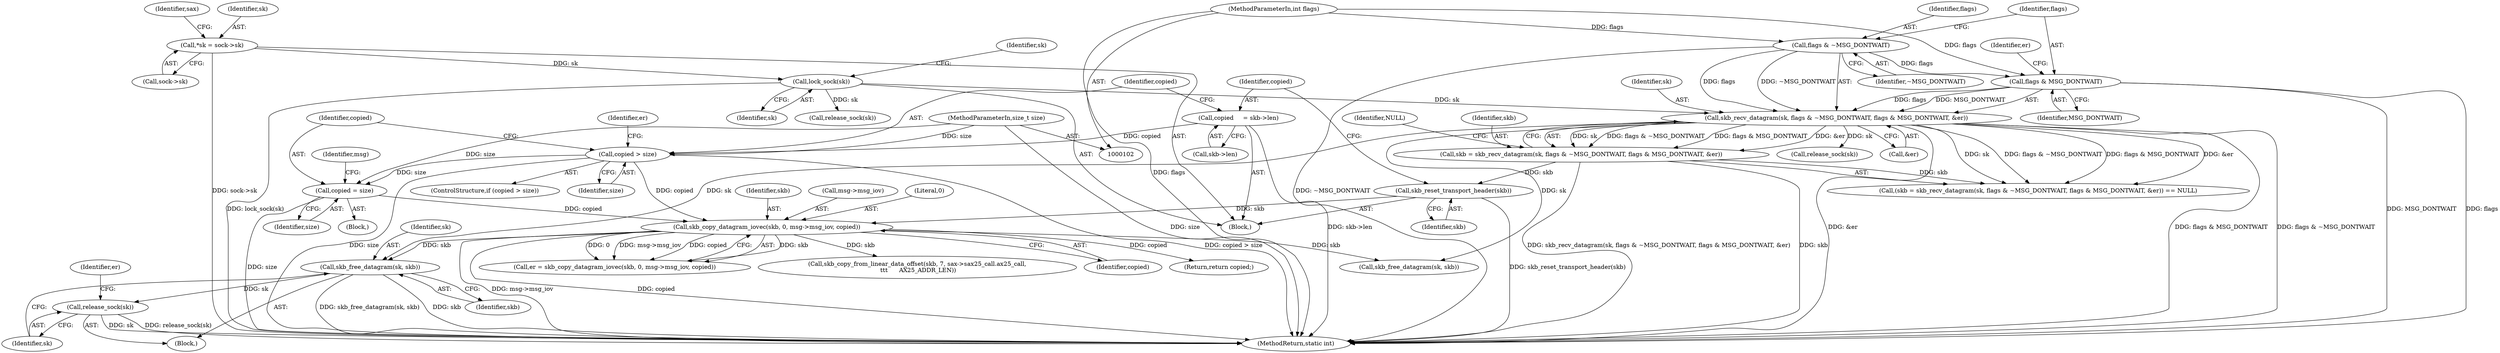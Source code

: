 digraph "0_linux_3ce5efad47b62c57a4f5c54248347085a750ce0e@API" {
"1000194" [label="(Call,skb_free_datagram(sk, skb))"];
"1000144" [label="(Call,skb_recv_datagram(sk, flags & ~MSG_DONTWAIT, flags & MSG_DONTWAIT, &er))"];
"1000126" [label="(Call,lock_sock(sk))"];
"1000110" [label="(Call,*sk = sock->sk)"];
"1000146" [label="(Call,flags & ~MSG_DONTWAIT)"];
"1000107" [label="(MethodParameterIn,int flags)"];
"1000149" [label="(Call,flags & MSG_DONTWAIT)"];
"1000182" [label="(Call,skb_copy_datagram_iovec(skb, 0, msg->msg_iov, copied))"];
"1000160" [label="(Call,skb_reset_transport_header(skb))"];
"1000142" [label="(Call,skb = skb_recv_datagram(sk, flags & ~MSG_DONTWAIT, flags & MSG_DONTWAIT, &er))"];
"1000168" [label="(Call,copied > size)"];
"1000162" [label="(Call,copied     = skb->len)"];
"1000106" [label="(MethodParameterIn,size_t size)"];
"1000172" [label="(Call,copied = size)"];
"1000197" [label="(Call,release_sock(sk))"];
"1000150" [label="(Identifier,flags)"];
"1000171" [label="(Block,)"];
"1000149" [label="(Call,flags & MSG_DONTWAIT)"];
"1000141" [label="(Call,(skb = skb_recv_datagram(sk, flags & ~MSG_DONTWAIT, flags & MSG_DONTWAIT, &er)) == NULL)"];
"1000151" [label="(Identifier,MSG_DONTWAIT)"];
"1000126" [label="(Call,lock_sock(sk))"];
"1000147" [label="(Identifier,flags)"];
"1000146" [label="(Call,flags & ~MSG_DONTWAIT)"];
"1000193" [label="(Block,)"];
"1000153" [label="(Identifier,er)"];
"1000160" [label="(Call,skb_reset_transport_header(skb))"];
"1000167" [label="(ControlStructure,if (copied > size))"];
"1000162" [label="(Call,copied     = skb->len)"];
"1000198" [label="(Identifier,sk)"];
"1000156" [label="(Call,release_sock(sk))"];
"1000184" [label="(Literal,0)"];
"1000197" [label="(Call,release_sock(sk))"];
"1000164" [label="(Call,skb->len)"];
"1000152" [label="(Call,&er)"];
"1000127" [label="(Identifier,sk)"];
"1000180" [label="(Call,er = skb_copy_datagram_iovec(skb, 0, msg->msg_iov, copied))"];
"1000232" [label="(Call,skb_free_datagram(sk, skb))"];
"1000177" [label="(Identifier,msg)"];
"1000195" [label="(Identifier,sk)"];
"1000194" [label="(Call,skb_free_datagram(sk, skb))"];
"1000112" [label="(Call,sock->sk)"];
"1000216" [label="(Call,skb_copy_from_linear_data_offset(skb, 7, sax->sax25_call.ax25_call,\n \t\t\t      AX25_ADDR_LEN))"];
"1000182" [label="(Call,skb_copy_datagram_iovec(skb, 0, msg->msg_iov, copied))"];
"1000181" [label="(Identifier,er)"];
"1000107" [label="(MethodParameterIn,int flags)"];
"1000161" [label="(Identifier,skb)"];
"1000163" [label="(Identifier,copied)"];
"1000170" [label="(Identifier,size)"];
"1000143" [label="(Identifier,skb)"];
"1000174" [label="(Identifier,size)"];
"1000131" [label="(Identifier,sk)"];
"1000188" [label="(Identifier,copied)"];
"1000200" [label="(Identifier,er)"];
"1000148" [label="(Identifier,~MSG_DONTWAIT)"];
"1000106" [label="(MethodParameterIn,size_t size)"];
"1000173" [label="(Identifier,copied)"];
"1000183" [label="(Identifier,skb)"];
"1000111" [label="(Identifier,sk)"];
"1000237" [label="(Return,return copied;)"];
"1000145" [label="(Identifier,sk)"];
"1000154" [label="(Identifier,NULL)"];
"1000108" [label="(Block,)"];
"1000172" [label="(Call,copied = size)"];
"1000169" [label="(Identifier,copied)"];
"1000142" [label="(Call,skb = skb_recv_datagram(sk, flags & ~MSG_DONTWAIT, flags & MSG_DONTWAIT, &er))"];
"1000135" [label="(Call,release_sock(sk))"];
"1000239" [label="(MethodReturn,static int)"];
"1000117" [label="(Identifier,sax)"];
"1000196" [label="(Identifier,skb)"];
"1000168" [label="(Call,copied > size)"];
"1000185" [label="(Call,msg->msg_iov)"];
"1000144" [label="(Call,skb_recv_datagram(sk, flags & ~MSG_DONTWAIT, flags & MSG_DONTWAIT, &er))"];
"1000110" [label="(Call,*sk = sock->sk)"];
"1000194" -> "1000193"  [label="AST: "];
"1000194" -> "1000196"  [label="CFG: "];
"1000195" -> "1000194"  [label="AST: "];
"1000196" -> "1000194"  [label="AST: "];
"1000198" -> "1000194"  [label="CFG: "];
"1000194" -> "1000239"  [label="DDG: skb_free_datagram(sk, skb)"];
"1000194" -> "1000239"  [label="DDG: skb"];
"1000144" -> "1000194"  [label="DDG: sk"];
"1000182" -> "1000194"  [label="DDG: skb"];
"1000194" -> "1000197"  [label="DDG: sk"];
"1000144" -> "1000142"  [label="AST: "];
"1000144" -> "1000152"  [label="CFG: "];
"1000145" -> "1000144"  [label="AST: "];
"1000146" -> "1000144"  [label="AST: "];
"1000149" -> "1000144"  [label="AST: "];
"1000152" -> "1000144"  [label="AST: "];
"1000142" -> "1000144"  [label="CFG: "];
"1000144" -> "1000239"  [label="DDG: &er"];
"1000144" -> "1000239"  [label="DDG: flags & MSG_DONTWAIT"];
"1000144" -> "1000239"  [label="DDG: flags & ~MSG_DONTWAIT"];
"1000144" -> "1000141"  [label="DDG: sk"];
"1000144" -> "1000141"  [label="DDG: flags & ~MSG_DONTWAIT"];
"1000144" -> "1000141"  [label="DDG: flags & MSG_DONTWAIT"];
"1000144" -> "1000141"  [label="DDG: &er"];
"1000144" -> "1000142"  [label="DDG: sk"];
"1000144" -> "1000142"  [label="DDG: flags & ~MSG_DONTWAIT"];
"1000144" -> "1000142"  [label="DDG: flags & MSG_DONTWAIT"];
"1000144" -> "1000142"  [label="DDG: &er"];
"1000126" -> "1000144"  [label="DDG: sk"];
"1000146" -> "1000144"  [label="DDG: flags"];
"1000146" -> "1000144"  [label="DDG: ~MSG_DONTWAIT"];
"1000149" -> "1000144"  [label="DDG: flags"];
"1000149" -> "1000144"  [label="DDG: MSG_DONTWAIT"];
"1000144" -> "1000156"  [label="DDG: sk"];
"1000144" -> "1000232"  [label="DDG: sk"];
"1000126" -> "1000108"  [label="AST: "];
"1000126" -> "1000127"  [label="CFG: "];
"1000127" -> "1000126"  [label="AST: "];
"1000131" -> "1000126"  [label="CFG: "];
"1000126" -> "1000239"  [label="DDG: lock_sock(sk)"];
"1000110" -> "1000126"  [label="DDG: sk"];
"1000126" -> "1000135"  [label="DDG: sk"];
"1000110" -> "1000108"  [label="AST: "];
"1000110" -> "1000112"  [label="CFG: "];
"1000111" -> "1000110"  [label="AST: "];
"1000112" -> "1000110"  [label="AST: "];
"1000117" -> "1000110"  [label="CFG: "];
"1000110" -> "1000239"  [label="DDG: sock->sk"];
"1000146" -> "1000148"  [label="CFG: "];
"1000147" -> "1000146"  [label="AST: "];
"1000148" -> "1000146"  [label="AST: "];
"1000150" -> "1000146"  [label="CFG: "];
"1000146" -> "1000239"  [label="DDG: ~MSG_DONTWAIT"];
"1000107" -> "1000146"  [label="DDG: flags"];
"1000146" -> "1000149"  [label="DDG: flags"];
"1000107" -> "1000102"  [label="AST: "];
"1000107" -> "1000239"  [label="DDG: flags"];
"1000107" -> "1000149"  [label="DDG: flags"];
"1000149" -> "1000151"  [label="CFG: "];
"1000150" -> "1000149"  [label="AST: "];
"1000151" -> "1000149"  [label="AST: "];
"1000153" -> "1000149"  [label="CFG: "];
"1000149" -> "1000239"  [label="DDG: MSG_DONTWAIT"];
"1000149" -> "1000239"  [label="DDG: flags"];
"1000182" -> "1000180"  [label="AST: "];
"1000182" -> "1000188"  [label="CFG: "];
"1000183" -> "1000182"  [label="AST: "];
"1000184" -> "1000182"  [label="AST: "];
"1000185" -> "1000182"  [label="AST: "];
"1000188" -> "1000182"  [label="AST: "];
"1000180" -> "1000182"  [label="CFG: "];
"1000182" -> "1000239"  [label="DDG: msg->msg_iov"];
"1000182" -> "1000239"  [label="DDG: copied"];
"1000182" -> "1000180"  [label="DDG: skb"];
"1000182" -> "1000180"  [label="DDG: 0"];
"1000182" -> "1000180"  [label="DDG: msg->msg_iov"];
"1000182" -> "1000180"  [label="DDG: copied"];
"1000160" -> "1000182"  [label="DDG: skb"];
"1000168" -> "1000182"  [label="DDG: copied"];
"1000172" -> "1000182"  [label="DDG: copied"];
"1000182" -> "1000216"  [label="DDG: skb"];
"1000182" -> "1000232"  [label="DDG: skb"];
"1000182" -> "1000237"  [label="DDG: copied"];
"1000160" -> "1000108"  [label="AST: "];
"1000160" -> "1000161"  [label="CFG: "];
"1000161" -> "1000160"  [label="AST: "];
"1000163" -> "1000160"  [label="CFG: "];
"1000160" -> "1000239"  [label="DDG: skb_reset_transport_header(skb)"];
"1000142" -> "1000160"  [label="DDG: skb"];
"1000142" -> "1000141"  [label="AST: "];
"1000143" -> "1000142"  [label="AST: "];
"1000154" -> "1000142"  [label="CFG: "];
"1000142" -> "1000239"  [label="DDG: skb_recv_datagram(sk, flags & ~MSG_DONTWAIT, flags & MSG_DONTWAIT, &er)"];
"1000142" -> "1000239"  [label="DDG: skb"];
"1000142" -> "1000141"  [label="DDG: skb"];
"1000168" -> "1000167"  [label="AST: "];
"1000168" -> "1000170"  [label="CFG: "];
"1000169" -> "1000168"  [label="AST: "];
"1000170" -> "1000168"  [label="AST: "];
"1000173" -> "1000168"  [label="CFG: "];
"1000181" -> "1000168"  [label="CFG: "];
"1000168" -> "1000239"  [label="DDG: copied > size"];
"1000168" -> "1000239"  [label="DDG: size"];
"1000162" -> "1000168"  [label="DDG: copied"];
"1000106" -> "1000168"  [label="DDG: size"];
"1000168" -> "1000172"  [label="DDG: size"];
"1000162" -> "1000108"  [label="AST: "];
"1000162" -> "1000164"  [label="CFG: "];
"1000163" -> "1000162"  [label="AST: "];
"1000164" -> "1000162"  [label="AST: "];
"1000169" -> "1000162"  [label="CFG: "];
"1000162" -> "1000239"  [label="DDG: skb->len"];
"1000106" -> "1000102"  [label="AST: "];
"1000106" -> "1000239"  [label="DDG: size"];
"1000106" -> "1000172"  [label="DDG: size"];
"1000172" -> "1000171"  [label="AST: "];
"1000172" -> "1000174"  [label="CFG: "];
"1000173" -> "1000172"  [label="AST: "];
"1000174" -> "1000172"  [label="AST: "];
"1000177" -> "1000172"  [label="CFG: "];
"1000172" -> "1000239"  [label="DDG: size"];
"1000197" -> "1000193"  [label="AST: "];
"1000197" -> "1000198"  [label="CFG: "];
"1000198" -> "1000197"  [label="AST: "];
"1000200" -> "1000197"  [label="CFG: "];
"1000197" -> "1000239"  [label="DDG: release_sock(sk)"];
"1000197" -> "1000239"  [label="DDG: sk"];
}
